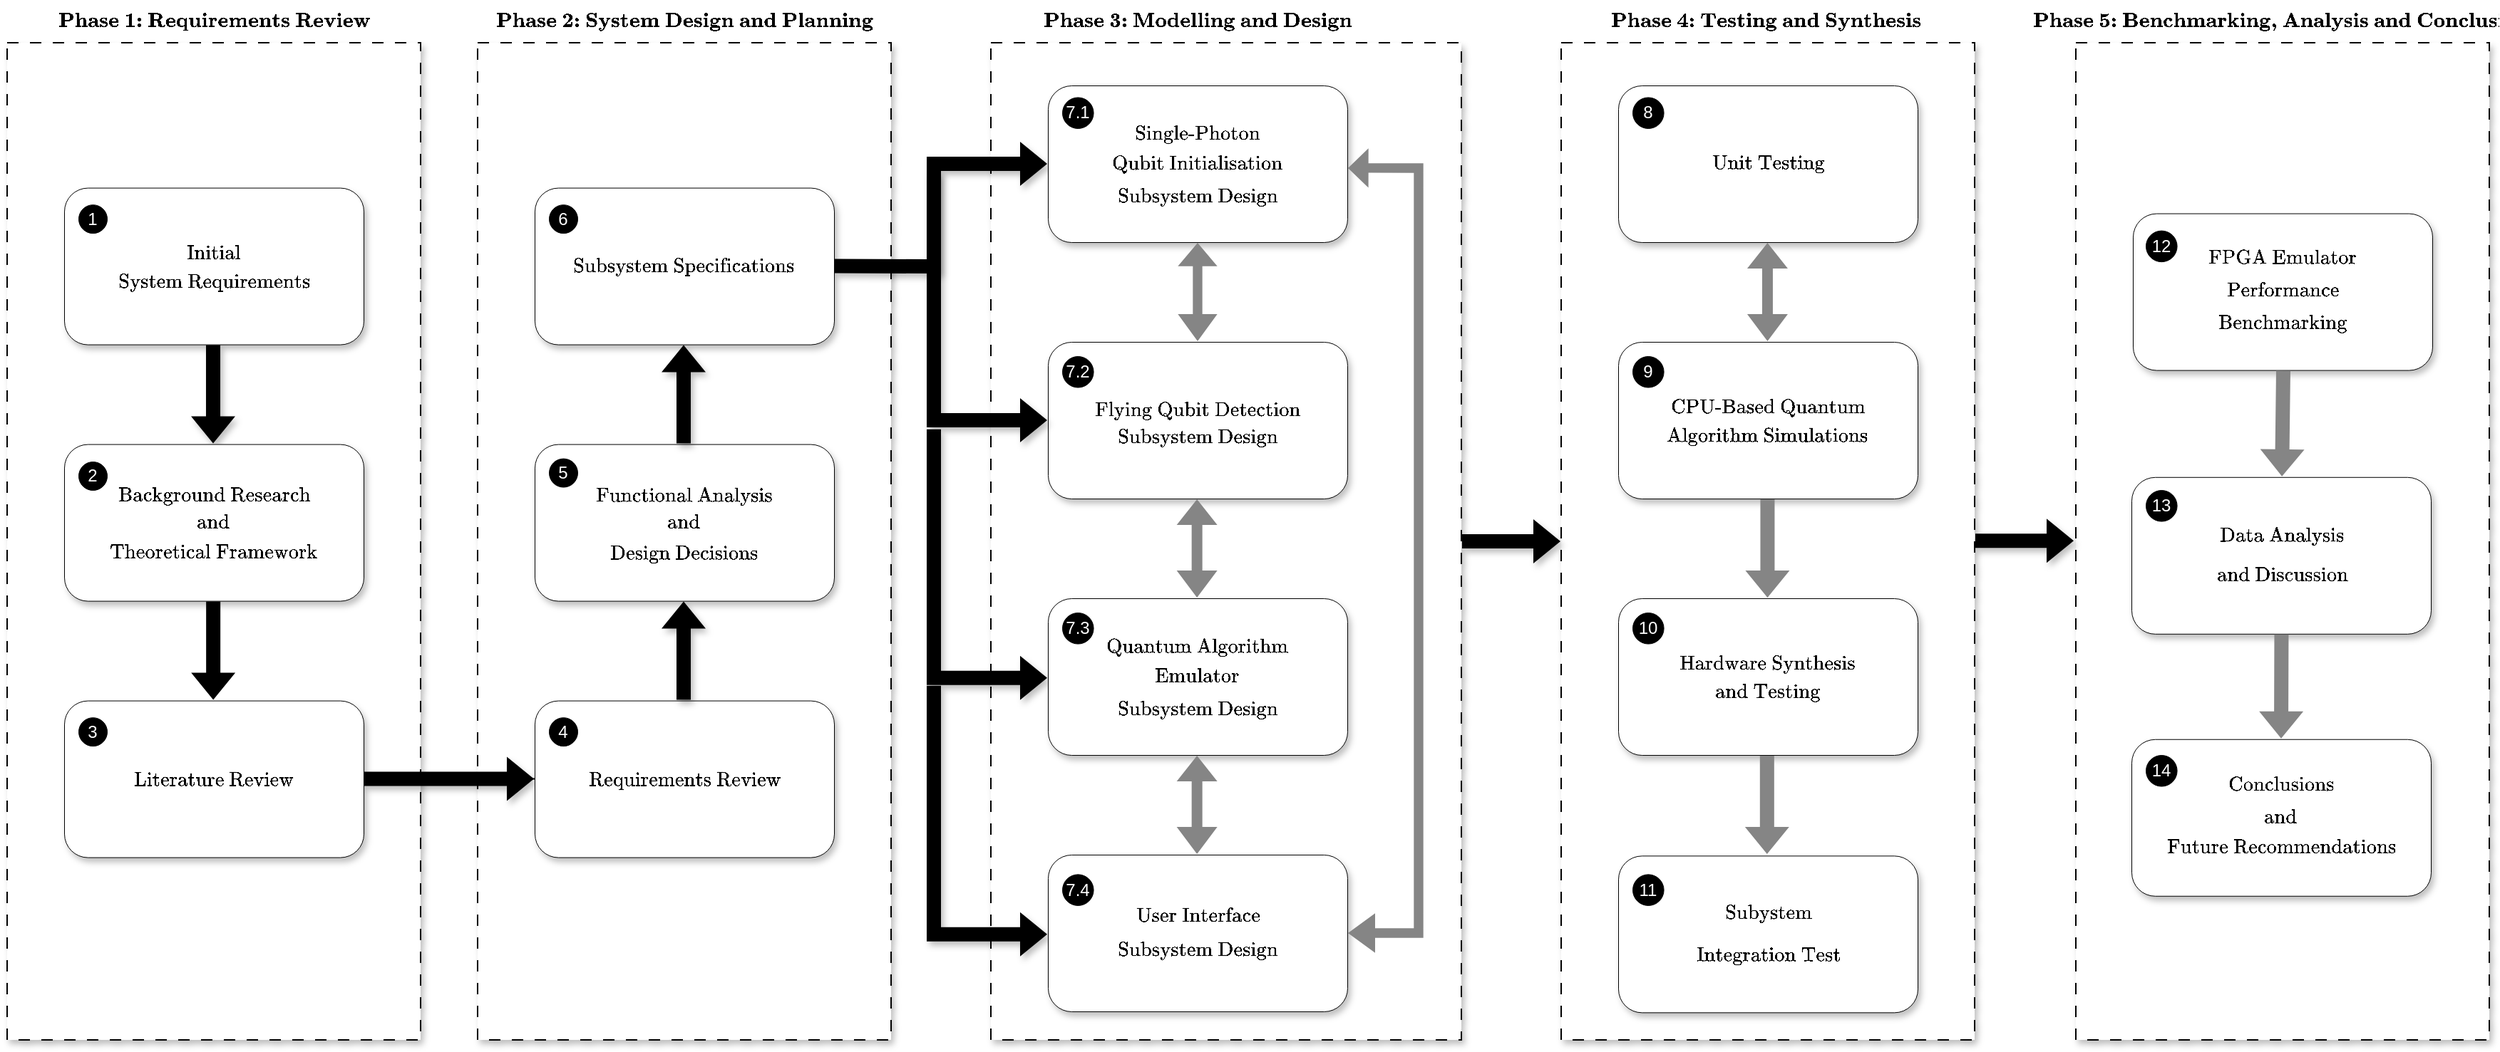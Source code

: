 <mxfile version="24.7.17">
  <diagram name="Page-1" id="oAn4l8IlmO9DXcvYBvXZ">
    <mxGraphModel dx="1793" dy="1054" grid="1" gridSize="10" guides="1" tooltips="1" connect="1" arrows="1" fold="1" page="1" pageScale="1" pageWidth="1169" pageHeight="827" math="1" shadow="0">
      <root>
        <mxCell id="0" />
        <mxCell id="1" parent="0" />
        <mxCell id="-SVIE4Chyfj7H1_he72M-82" value="" style="rounded=0;whiteSpace=wrap;html=1;dashed=1;dashPattern=8 8;shadow=1;" vertex="1" parent="1">
          <mxGeometry x="1531" y="100" width="290" height="700" as="geometry" />
        </mxCell>
        <mxCell id="-SVIE4Chyfj7H1_he72M-79" value="" style="rounded=0;whiteSpace=wrap;html=1;dashed=1;dashPattern=8 8;shadow=1;" vertex="1" parent="1">
          <mxGeometry x="1170" y="100" width="290" height="700" as="geometry" />
        </mxCell>
        <mxCell id="-SVIE4Chyfj7H1_he72M-57" value="" style="rounded=0;whiteSpace=wrap;html=1;dashed=1;dashPattern=8 8;shadow=1;" vertex="1" parent="1">
          <mxGeometry x="770" y="100" width="330" height="700" as="geometry" />
        </mxCell>
        <mxCell id="-SVIE4Chyfj7H1_he72M-56" value="" style="rounded=0;whiteSpace=wrap;html=1;dashed=1;dashPattern=8 8;shadow=1;" vertex="1" parent="1">
          <mxGeometry x="410" y="100" width="290" height="700" as="geometry" />
        </mxCell>
        <mxCell id="-SVIE4Chyfj7H1_he72M-51" value="" style="shape=flexArrow;endArrow=classic;html=1;rounded=0;fillColor=#000000;gradientColor=none;strokeColor=none;entryX=0;entryY=0.5;entryDx=0;entryDy=0;shadow=1;" edge="1" parent="1">
          <mxGeometry width="50" height="50" relative="1" as="geometry">
            <mxPoint x="730" y="550.89" as="sourcePoint" />
            <mxPoint x="810" y="725.89" as="targetPoint" />
            <Array as="points">
              <mxPoint x="730" y="725.89" />
            </Array>
          </mxGeometry>
        </mxCell>
        <mxCell id="-SVIE4Chyfj7H1_he72M-40" value="" style="shape=flexArrow;endArrow=classic;html=1;rounded=0;fillColor=#000000;gradientColor=none;strokeColor=none;entryX=0;entryY=0.5;entryDx=0;entryDy=0;shadow=1;" edge="1" parent="1">
          <mxGeometry width="50" height="50" relative="1" as="geometry">
            <mxPoint x="730" y="370.9" as="sourcePoint" />
            <mxPoint x="810" y="545.9" as="targetPoint" />
            <Array as="points">
              <mxPoint x="730" y="545.9" />
            </Array>
          </mxGeometry>
        </mxCell>
        <mxCell id="-SVIE4Chyfj7H1_he72M-22" value="" style="rounded=0;whiteSpace=wrap;html=1;dashed=1;dashPattern=8 8;shadow=1;" vertex="1" parent="1">
          <mxGeometry x="80" y="100" width="290" height="700" as="geometry" />
        </mxCell>
        <mxCell id="-SVIE4Chyfj7H1_he72M-3" value="" style="rounded=1;whiteSpace=wrap;html=1;fillColor=#FFFFFF;shadow=1;roundedCorners=true;strokeWidth=0.5;" vertex="1" parent="1">
          <mxGeometry x="120" y="201.79" width="210" height="110" as="geometry" />
        </mxCell>
        <mxCell id="-SVIE4Chyfj7H1_he72M-4" value="$$\text{Initial}$$" style="text;html=1;align=center;verticalAlign=middle;whiteSpace=wrap;rounded=0;" vertex="1" parent="1">
          <mxGeometry x="120" y="241.79" width="210" height="11.786" as="geometry" />
        </mxCell>
        <mxCell id="-SVIE4Chyfj7H1_he72M-5" value="$$\text{System Requirements}$$" style="text;html=1;align=center;verticalAlign=middle;whiteSpace=wrap;rounded=0;" vertex="1" parent="1">
          <mxGeometry x="120" y="261.793" width="210" height="11.786" as="geometry" />
        </mxCell>
        <mxCell id="-SVIE4Chyfj7H1_he72M-8" value="" style="shape=flexArrow;endArrow=classic;html=1;rounded=0;fillColor=#000000;gradientColor=none;strokeColor=none;shadow=1;" edge="1" parent="1">
          <mxGeometry width="50" height="50" relative="1" as="geometry">
            <mxPoint x="224.5" y="311.79" as="sourcePoint" />
            <mxPoint x="224.5" y="381.79" as="targetPoint" />
          </mxGeometry>
        </mxCell>
        <mxCell id="-SVIE4Chyfj7H1_he72M-9" value="" style="rounded=1;whiteSpace=wrap;html=1;fillColor=#FFFFFF;shadow=1;roundedCorners=true;strokeWidth=0.5;" vertex="1" parent="1">
          <mxGeometry x="120" y="381.79" width="210" height="110" as="geometry" />
        </mxCell>
        <mxCell id="-SVIE4Chyfj7H1_he72M-12" value="$$\text{Background Research}$$" style="text;html=1;align=center;verticalAlign=middle;whiteSpace=wrap;rounded=0;" vertex="1" parent="1">
          <mxGeometry x="120" y="411.789" width="210" height="11.786" as="geometry" />
        </mxCell>
        <mxCell id="-SVIE4Chyfj7H1_he72M-14" value="$$\text{and}$$" style="text;html=1;align=center;verticalAlign=middle;whiteSpace=wrap;rounded=0;" vertex="1" parent="1">
          <mxGeometry x="120" y="430.9" width="210" height="11.786" as="geometry" />
        </mxCell>
        <mxCell id="-SVIE4Chyfj7H1_he72M-15" value="$$\text{Theoretical Framework}$$" style="text;html=1;align=center;verticalAlign=middle;whiteSpace=wrap;rounded=0;" vertex="1" parent="1">
          <mxGeometry x="120" y="451.79" width="210" height="11.786" as="geometry" />
        </mxCell>
        <mxCell id="-SVIE4Chyfj7H1_he72M-18" value="" style="shape=flexArrow;endArrow=classic;html=1;rounded=0;fillColor=#000000;gradientColor=none;strokeColor=none;" edge="1" parent="1">
          <mxGeometry width="50" height="50" relative="1" as="geometry">
            <mxPoint x="224.58" y="491.79" as="sourcePoint" />
            <mxPoint x="224.58" y="561.79" as="targetPoint" />
          </mxGeometry>
        </mxCell>
        <mxCell id="-SVIE4Chyfj7H1_he72M-19" value="" style="rounded=1;whiteSpace=wrap;html=1;fillColor=#FFFFFF;shadow=1;roundedCorners=true;strokeWidth=0.5;" vertex="1" parent="1">
          <mxGeometry x="120" y="561.79" width="210" height="110" as="geometry" />
        </mxCell>
        <mxCell id="-SVIE4Chyfj7H1_he72M-21" value="$$\text{Literature Review}$$" style="text;html=1;align=center;verticalAlign=middle;whiteSpace=wrap;rounded=0;" vertex="1" parent="1">
          <mxGeometry x="120" y="610.893" width="210" height="11.786" as="geometry" />
        </mxCell>
        <mxCell id="-SVIE4Chyfj7H1_he72M-23" value="" style="shape=flexArrow;endArrow=classic;html=1;rounded=0;fillColor=#000000;gradientColor=none;strokeColor=none;exitX=1;exitY=0.5;exitDx=0;exitDy=0;shadow=1;" edge="1" parent="1" source="-SVIE4Chyfj7H1_he72M-21">
          <mxGeometry width="50" height="50" relative="1" as="geometry">
            <mxPoint x="500" y="581.79" as="sourcePoint" />
            <mxPoint x="450" y="616.79" as="targetPoint" />
          </mxGeometry>
        </mxCell>
        <mxCell id="-SVIE4Chyfj7H1_he72M-24" value="" style="rounded=1;whiteSpace=wrap;html=1;fillColor=#FFFFFF;shadow=1;roundedCorners=true;strokeWidth=0.5;" vertex="1" parent="1">
          <mxGeometry x="450" y="561.79" width="210" height="110" as="geometry" />
        </mxCell>
        <mxCell id="-SVIE4Chyfj7H1_he72M-28" value="" style="edgeStyle=orthogonalEdgeStyle;rounded=0;orthogonalLoop=1;jettySize=auto;html=1;" edge="1" parent="1" source="-SVIE4Chyfj7H1_he72M-25" target="-SVIE4Chyfj7H1_he72M-21">
          <mxGeometry relative="1" as="geometry" />
        </mxCell>
        <mxCell id="-SVIE4Chyfj7H1_he72M-25" value="$$\text{Requirements Review}$$" style="text;html=1;align=center;verticalAlign=middle;whiteSpace=wrap;rounded=0;" vertex="1" parent="1">
          <mxGeometry x="450" y="610.893" width="210" height="11.786" as="geometry" />
        </mxCell>
        <mxCell id="-SVIE4Chyfj7H1_he72M-26" value="" style="rounded=1;whiteSpace=wrap;html=1;fillColor=#FFFFFF;shadow=1;roundedCorners=true;strokeWidth=0.5;" vertex="1" parent="1">
          <mxGeometry x="450" y="381.79" width="210" height="110" as="geometry" />
        </mxCell>
        <mxCell id="-SVIE4Chyfj7H1_he72M-27" value="$$\text{Design Decisions}$$" style="text;html=1;align=center;verticalAlign=middle;whiteSpace=wrap;rounded=0;" vertex="1" parent="1">
          <mxGeometry x="450" y="451.793" width="210" height="11.786" as="geometry" />
        </mxCell>
        <mxCell id="-SVIE4Chyfj7H1_he72M-30" value="" style="shape=flexArrow;endArrow=classic;html=1;rounded=0;fillColor=#000000;gradientColor=none;strokeColor=none;shadow=1;" edge="1" parent="1">
          <mxGeometry width="50" height="50" relative="1" as="geometry">
            <mxPoint x="554.5" y="561.79" as="sourcePoint" />
            <mxPoint x="554.5" y="491.79" as="targetPoint" />
          </mxGeometry>
        </mxCell>
        <mxCell id="-SVIE4Chyfj7H1_he72M-31" value="" style="shape=flexArrow;endArrow=classic;html=1;rounded=0;fillColor=#000000;gradientColor=none;strokeColor=none;shadow=1;" edge="1" parent="1">
          <mxGeometry width="50" height="50" relative="1" as="geometry">
            <mxPoint x="554.5" y="381.79" as="sourcePoint" />
            <mxPoint x="554.5" y="311.79" as="targetPoint" />
          </mxGeometry>
        </mxCell>
        <mxCell id="-SVIE4Chyfj7H1_he72M-32" value="" style="rounded=1;whiteSpace=wrap;html=1;fillColor=#FFFFFF;shadow=1;roundedCorners=true;strokeWidth=0.5;" vertex="1" parent="1">
          <mxGeometry x="450" y="201.79" width="210" height="110" as="geometry" />
        </mxCell>
        <mxCell id="-SVIE4Chyfj7H1_he72M-33" value="$$\text{Subsystem Specifications}$$" style="text;html=1;align=center;verticalAlign=middle;whiteSpace=wrap;rounded=0;" vertex="1" parent="1">
          <mxGeometry x="450" y="250.893" width="210" height="11.786" as="geometry" />
        </mxCell>
        <mxCell id="-SVIE4Chyfj7H1_he72M-34" value="" style="shape=flexArrow;endArrow=classic;html=1;rounded=0;fillColor=#000000;gradientColor=none;strokeColor=none;entryX=0;entryY=0.5;entryDx=0;entryDy=0;exitX=1;exitY=0.5;exitDx=0;exitDy=0;shadow=1;" edge="1" parent="1" source="-SVIE4Chyfj7H1_he72M-32" target="-SVIE4Chyfj7H1_he72M-35">
          <mxGeometry width="50" height="50" relative="1" as="geometry">
            <mxPoint x="730" y="185" as="sourcePoint" />
            <mxPoint x="760" y="185" as="targetPoint" />
            <Array as="points">
              <mxPoint x="730" y="257" />
              <mxPoint x="730" y="185" />
              <mxPoint x="780" y="185" />
            </Array>
          </mxGeometry>
        </mxCell>
        <mxCell id="-SVIE4Chyfj7H1_he72M-35" value="" style="rounded=1;whiteSpace=wrap;html=1;fillColor=#FFFFFF;shadow=1;roundedCorners=true;strokeWidth=0.5;" vertex="1" parent="1">
          <mxGeometry x="810" y="130" width="210" height="110" as="geometry" />
        </mxCell>
        <mxCell id="-SVIE4Chyfj7H1_he72M-36" value="$$\text{Single-Photon}$$" style="text;html=1;align=center;verticalAlign=middle;whiteSpace=wrap;rounded=0;" vertex="1" parent="1">
          <mxGeometry x="810" y="158.21" width="210" height="11.79" as="geometry" />
        </mxCell>
        <mxCell id="-SVIE4Chyfj7H1_he72M-37" value="" style="rounded=1;whiteSpace=wrap;html=1;fillColor=#FFFFFF;shadow=1;roundedCorners=true;strokeWidth=0.5;" vertex="1" parent="1">
          <mxGeometry x="810" y="310" width="210" height="110" as="geometry" />
        </mxCell>
        <mxCell id="-SVIE4Chyfj7H1_he72M-38" value="" style="rounded=1;whiteSpace=wrap;html=1;fillColor=#FFFFFF;shadow=1;roundedCorners=true;strokeWidth=0.5;" vertex="1" parent="1">
          <mxGeometry x="810" y="490" width="210" height="110" as="geometry" />
        </mxCell>
        <mxCell id="-SVIE4Chyfj7H1_he72M-39" value="" style="shape=flexArrow;endArrow=classic;html=1;rounded=0;fillColor=#000000;gradientColor=none;strokeColor=none;entryX=0;entryY=0.5;entryDx=0;entryDy=0;shadow=1;" edge="1" parent="1" target="-SVIE4Chyfj7H1_he72M-37">
          <mxGeometry width="50" height="50" relative="1" as="geometry">
            <mxPoint x="730" y="190" as="sourcePoint" />
            <mxPoint x="790" y="370.9" as="targetPoint" />
            <Array as="points">
              <mxPoint x="730" y="365" />
            </Array>
          </mxGeometry>
        </mxCell>
        <mxCell id="-SVIE4Chyfj7H1_he72M-41" value="$$\text{Qubit Initialisation}$$" style="text;html=1;align=center;verticalAlign=middle;whiteSpace=wrap;rounded=0;" vertex="1" parent="1">
          <mxGeometry x="810" y="179.11" width="210" height="11.786" as="geometry" />
        </mxCell>
        <mxCell id="-SVIE4Chyfj7H1_he72M-42" value="$$\text{Subsystem Design}$$" style="text;html=1;align=center;verticalAlign=middle;whiteSpace=wrap;rounded=0;" vertex="1" parent="1">
          <mxGeometry x="810" y="201.79" width="210" height="11.786" as="geometry" />
        </mxCell>
        <mxCell id="-SVIE4Chyfj7H1_he72M-43" value="" style="shape=flexArrow;endArrow=classic;startArrow=classic;html=1;rounded=0;entryX=0.5;entryY=1;entryDx=0;entryDy=0;exitX=0.5;exitY=0;exitDx=0;exitDy=0;fillColor=#858585;strokeColor=none;width=6.667;endSize=5.108;" edge="1" parent="1" source="-SVIE4Chyfj7H1_he72M-37" target="-SVIE4Chyfj7H1_he72M-35">
          <mxGeometry width="100" height="100" relative="1" as="geometry">
            <mxPoint x="850" y="351.79" as="sourcePoint" />
            <mxPoint x="950" y="251.79" as="targetPoint" />
          </mxGeometry>
        </mxCell>
        <mxCell id="-SVIE4Chyfj7H1_he72M-45" value="" style="shape=flexArrow;endArrow=classic;startArrow=classic;html=1;rounded=0;entryX=0.5;entryY=1;entryDx=0;entryDy=0;exitX=0.5;exitY=0;exitDx=0;exitDy=0;fillColor=#858585;strokeColor=none;width=7.5;endSize=5.667;" edge="1" parent="1">
          <mxGeometry width="100" height="100" relative="1" as="geometry">
            <mxPoint x="914.58" y="490" as="sourcePoint" />
            <mxPoint x="914.58" y="420" as="targetPoint" />
          </mxGeometry>
        </mxCell>
        <mxCell id="-SVIE4Chyfj7H1_he72M-46" value="$$\text{Flying Qubit Detection}$$" style="text;html=1;align=center;verticalAlign=middle;whiteSpace=wrap;rounded=0;" vertex="1" parent="1">
          <mxGeometry x="810" y="351.79" width="210" height="11.79" as="geometry" />
        </mxCell>
        <mxCell id="-SVIE4Chyfj7H1_he72M-47" value="$$\text{Subsystem Design}$$" style="text;html=1;align=center;verticalAlign=middle;whiteSpace=wrap;rounded=0;" vertex="1" parent="1">
          <mxGeometry x="810" y="370.89" width="210" height="11.786" as="geometry" />
        </mxCell>
        <mxCell id="-SVIE4Chyfj7H1_he72M-48" value="$$\text{Quantum Algorithm}$$" style="text;html=1;align=center;verticalAlign=middle;whiteSpace=wrap;rounded=0;" vertex="1" parent="1">
          <mxGeometry x="810" y="518.21" width="210" height="11.79" as="geometry" />
        </mxCell>
        <mxCell id="-SVIE4Chyfj7H1_he72M-49" value="$$\text{Subsystem Design}$$" style="text;html=1;align=center;verticalAlign=middle;whiteSpace=wrap;rounded=0;" vertex="1" parent="1">
          <mxGeometry x="810" y="561.79" width="210" height="11.79" as="geometry" />
        </mxCell>
        <mxCell id="-SVIE4Chyfj7H1_he72M-52" value="" style="rounded=1;whiteSpace=wrap;html=1;fillColor=#FFFFFF;shadow=1;roundedCorners=true;strokeWidth=0.5;" vertex="1" parent="1">
          <mxGeometry x="810" y="669.99" width="210" height="110" as="geometry" />
        </mxCell>
        <mxCell id="-SVIE4Chyfj7H1_he72M-53" value="$$\text{User Interface}$$" style="text;html=1;align=center;verticalAlign=middle;whiteSpace=wrap;rounded=0;" vertex="1" parent="1">
          <mxGeometry x="810" y="707.3" width="210" height="11.79" as="geometry" />
        </mxCell>
        <mxCell id="-SVIE4Chyfj7H1_he72M-54" value="$$\text{Subsystem Design}$$" style="text;html=1;align=center;verticalAlign=middle;whiteSpace=wrap;rounded=0;" vertex="1" parent="1">
          <mxGeometry x="810" y="730.88" width="210" height="11.79" as="geometry" />
        </mxCell>
        <mxCell id="-SVIE4Chyfj7H1_he72M-55" value="" style="shape=flexArrow;endArrow=classic;startArrow=classic;html=1;rounded=0;entryX=0.5;entryY=1;entryDx=0;entryDy=0;exitX=0.5;exitY=0;exitDx=0;exitDy=0;fillColor=#858585;strokeColor=none;width=7.5;endSize=5.667;" edge="1" parent="1">
          <mxGeometry width="100" height="100" relative="1" as="geometry">
            <mxPoint x="914.58" y="669.99" as="sourcePoint" />
            <mxPoint x="914.58" y="599.99" as="targetPoint" />
          </mxGeometry>
        </mxCell>
        <mxCell id="-SVIE4Chyfj7H1_he72M-58" value="$$\textbf{Phase 1: Requirements Review}$$" style="text;html=1;align=center;verticalAlign=middle;whiteSpace=wrap;rounded=0;" vertex="1" parent="1">
          <mxGeometry x="80" y="70" width="290" height="30" as="geometry" />
        </mxCell>
        <mxCell id="-SVIE4Chyfj7H1_he72M-59" value="$$\textbf{Phase 2: System Design and Planning}$$" style="text;html=1;align=center;verticalAlign=middle;whiteSpace=wrap;rounded=0;" vertex="1" parent="1">
          <mxGeometry x="410" y="70" width="290" height="30" as="geometry" />
        </mxCell>
        <mxCell id="-SVIE4Chyfj7H1_he72M-60" value="$$\textbf{Phase 3: Modelling and Design}$$" style="text;html=1;align=center;verticalAlign=middle;whiteSpace=wrap;rounded=0;" vertex="1" parent="1">
          <mxGeometry x="770" y="70" width="290" height="30" as="geometry" />
        </mxCell>
        <mxCell id="-SVIE4Chyfj7H1_he72M-61" value="" style="rounded=1;whiteSpace=wrap;html=1;fillColor=#FFFFFF;shadow=1;roundedCorners=true;strokeWidth=0.5;" vertex="1" parent="1">
          <mxGeometry x="1210" y="130" width="210" height="110" as="geometry" />
        </mxCell>
        <mxCell id="-SVIE4Chyfj7H1_he72M-62" value="$$\text{Unit Testing}$$" style="text;html=1;align=center;verticalAlign=middle;whiteSpace=wrap;rounded=0;" vertex="1" parent="1">
          <mxGeometry x="1210" y="178.21" width="210" height="11.79" as="geometry" />
        </mxCell>
        <mxCell id="-SVIE4Chyfj7H1_he72M-65" value="$$\textbf{Phase 4: Testing and Synthesis}$$" style="text;html=1;align=center;verticalAlign=middle;whiteSpace=wrap;rounded=0;" vertex="1" parent="1">
          <mxGeometry x="1169" y="70" width="290" height="30" as="geometry" />
        </mxCell>
        <mxCell id="-SVIE4Chyfj7H1_he72M-66" value="$$\text{and}$$" style="text;html=1;align=center;verticalAlign=middle;whiteSpace=wrap;rounded=0;" vertex="1" parent="1">
          <mxGeometry x="450" y="430.9" width="210" height="11.786" as="geometry" />
        </mxCell>
        <mxCell id="-SVIE4Chyfj7H1_he72M-67" value="$$\text{Functional Analysis}$$" style="text;html=1;align=center;verticalAlign=middle;whiteSpace=wrap;rounded=0;" vertex="1" parent="1">
          <mxGeometry x="450" y="411.789" width="210" height="11.786" as="geometry" />
        </mxCell>
        <mxCell id="-SVIE4Chyfj7H1_he72M-68" value="" style="shape=flexArrow;endArrow=classic;startArrow=classic;html=1;rounded=0;entryX=1;entryY=0.75;entryDx=0;entryDy=0;exitX=1;exitY=0.5;exitDx=0;exitDy=0;fillColor=#858585;strokeColor=none;width=6.667;endSize=4.442;" edge="1" parent="1" source="-SVIE4Chyfj7H1_he72M-52" target="-SVIE4Chyfj7H1_he72M-41">
          <mxGeometry width="100" height="100" relative="1" as="geometry">
            <mxPoint x="1060" y="251.79" as="sourcePoint" />
            <mxPoint x="1060" y="181.79" as="targetPoint" />
            <Array as="points">
              <mxPoint x="1070" y="725" />
              <mxPoint x="1070" y="188" />
            </Array>
          </mxGeometry>
        </mxCell>
        <mxCell id="-SVIE4Chyfj7H1_he72M-70" value="" style="rounded=1;whiteSpace=wrap;html=1;fillColor=#FFFFFF;shadow=1;roundedCorners=true;strokeWidth=0.5;" vertex="1" parent="1">
          <mxGeometry x="1210" y="310" width="210" height="110" as="geometry" />
        </mxCell>
        <mxCell id="-SVIE4Chyfj7H1_he72M-71" value="$$\text{CPU-Based Quantum}$$" style="text;html=1;align=center;verticalAlign=middle;whiteSpace=wrap;rounded=0;" vertex="1" parent="1">
          <mxGeometry x="1210" y="350.0" width="210" height="11.79" as="geometry" />
        </mxCell>
        <mxCell id="-SVIE4Chyfj7H1_he72M-72" value="" style="rounded=1;whiteSpace=wrap;html=1;fillColor=#FFFFFF;shadow=1;roundedCorners=true;strokeWidth=0.5;" vertex="1" parent="1">
          <mxGeometry x="1571" y="219.79" width="210" height="110" as="geometry" />
        </mxCell>
        <mxCell id="-SVIE4Chyfj7H1_he72M-73" value="$$\text{}$$" style="text;html=1;align=center;verticalAlign=middle;whiteSpace=wrap;rounded=0;" vertex="1" parent="1">
          <mxGeometry x="1571" y="268.0" width="210" height="11.79" as="geometry" />
        </mxCell>
        <mxCell id="-SVIE4Chyfj7H1_he72M-74" value="$$\text{Algorithm Simulations}$$" style="text;html=1;align=center;verticalAlign=middle;whiteSpace=wrap;rounded=0;" vertex="1" parent="1">
          <mxGeometry x="1210" y="370.0" width="210" height="11.79" as="geometry" />
        </mxCell>
        <mxCell id="-SVIE4Chyfj7H1_he72M-75" value="$$\text{FPGA Emulator}$$" style="text;html=1;align=center;verticalAlign=middle;whiteSpace=wrap;rounded=0;" vertex="1" parent="1">
          <mxGeometry x="1571" y="244.79" width="210" height="11.79" as="geometry" />
        </mxCell>
        <mxCell id="-SVIE4Chyfj7H1_he72M-76" value="$$\text{Performance}$$" style="text;html=1;align=center;verticalAlign=middle;whiteSpace=wrap;rounded=0;" vertex="1" parent="1">
          <mxGeometry x="1571" y="268.0" width="210" height="11.79" as="geometry" />
        </mxCell>
        <mxCell id="-SVIE4Chyfj7H1_he72M-77" value="" style="shape=flexArrow;endArrow=classic;startArrow=classic;html=1;rounded=0;entryX=0.5;entryY=1;entryDx=0;entryDy=0;exitX=0.5;exitY=0;exitDx=0;exitDy=0;fillColor=#858585;strokeColor=none;width=7.5;endSize=5.667;" edge="1" parent="1">
          <mxGeometry width="100" height="100" relative="1" as="geometry">
            <mxPoint x="1314.72" y="310" as="sourcePoint" />
            <mxPoint x="1314.72" y="240" as="targetPoint" />
          </mxGeometry>
        </mxCell>
        <mxCell id="-SVIE4Chyfj7H1_he72M-80" value="" style="shape=flexArrow;endArrow=classic;html=1;rounded=0;fillColor=#000000;gradientColor=none;strokeColor=none;entryX=0;entryY=0.5;entryDx=0;entryDy=0;shadow=1;" edge="1" parent="1" target="-SVIE4Chyfj7H1_he72M-79">
          <mxGeometry width="50" height="50" relative="1" as="geometry">
            <mxPoint x="1100" y="450" as="sourcePoint" />
            <mxPoint x="1170" y="445" as="targetPoint" />
          </mxGeometry>
        </mxCell>
        <mxCell id="-SVIE4Chyfj7H1_he72M-85" value="$$\textbf{Phase 5: Benchmarking, Analysis and Conclusion}$$" style="text;html=1;align=center;verticalAlign=middle;whiteSpace=wrap;rounded=0;" vertex="1" parent="1">
          <mxGeometry x="1530" y="70" width="290" height="30" as="geometry" />
        </mxCell>
        <mxCell id="-SVIE4Chyfj7H1_he72M-96" value="$$\text{Benchmarking}$$" style="text;html=1;align=center;verticalAlign=middle;whiteSpace=wrap;rounded=0;" vertex="1" parent="1">
          <mxGeometry x="1571" y="291.58" width="210" height="11.79" as="geometry" />
        </mxCell>
        <mxCell id="-SVIE4Chyfj7H1_he72M-97" value="" style="rounded=1;whiteSpace=wrap;html=1;fillColor=#FFFFFF;shadow=1;roundedCorners=true;strokeWidth=0.5;" vertex="1" parent="1">
          <mxGeometry x="1210" y="490" width="210" height="110" as="geometry" />
        </mxCell>
        <mxCell id="-SVIE4Chyfj7H1_he72M-98" value="$$\text{Hardware Synthesis}$$" style="text;html=1;align=center;verticalAlign=middle;whiteSpace=wrap;rounded=0;" vertex="1" parent="1">
          <mxGeometry x="1210" y="530" width="210" height="11.79" as="geometry" />
        </mxCell>
        <mxCell id="-SVIE4Chyfj7H1_he72M-99" value="$$\text{and Testing}$$" style="text;html=1;align=center;verticalAlign=middle;whiteSpace=wrap;rounded=0;" vertex="1" parent="1">
          <mxGeometry x="1210" y="550" width="210" height="11.79" as="geometry" />
        </mxCell>
        <mxCell id="-SVIE4Chyfj7H1_he72M-100" value="" style="shape=flexArrow;endArrow=classic;html=1;rounded=0;entryX=0.5;entryY=0;entryDx=0;entryDy=0;fillColor=#858585;strokeColor=none;exitX=0.5;exitY=1;exitDx=0;exitDy=0;" edge="1" parent="1">
          <mxGeometry width="50" height="50" relative="1" as="geometry">
            <mxPoint x="1314.72" y="420" as="sourcePoint" />
            <mxPoint x="1314.72" y="490" as="targetPoint" />
          </mxGeometry>
        </mxCell>
        <mxCell id="-SVIE4Chyfj7H1_he72M-101" value="" style="shape=flexArrow;endArrow=classic;html=1;rounded=0;fillColor=#000000;gradientColor=none;strokeColor=none;entryX=0;entryY=0.5;entryDx=0;entryDy=0;shadow=1;" edge="1" parent="1">
          <mxGeometry width="50" height="50" relative="1" as="geometry">
            <mxPoint x="1460" y="449.68" as="sourcePoint" />
            <mxPoint x="1530" y="449.68" as="targetPoint" />
          </mxGeometry>
        </mxCell>
        <mxCell id="-SVIE4Chyfj7H1_he72M-102" value="$$\text{Emulator}$$" style="text;html=1;align=center;verticalAlign=middle;whiteSpace=wrap;rounded=0;" vertex="1" parent="1">
          <mxGeometry x="810" y="539.11" width="210" height="11.786" as="geometry" />
        </mxCell>
        <mxCell id="-SVIE4Chyfj7H1_he72M-122" value="" style="rounded=1;whiteSpace=wrap;html=1;fillColor=#FFFFFF;shadow=1;roundedCorners=true;strokeWidth=0.5;" vertex="1" parent="1">
          <mxGeometry x="1570" y="404.9" width="210" height="110" as="geometry" />
        </mxCell>
        <mxCell id="-SVIE4Chyfj7H1_he72M-123" value="$$\text{Data Analysis}$$" style="text;html=1;align=center;verticalAlign=middle;whiteSpace=wrap;rounded=0;" vertex="1" parent="1">
          <mxGeometry x="1571" y="439.69" width="210" height="11.79" as="geometry" />
        </mxCell>
        <mxCell id="-SVIE4Chyfj7H1_he72M-124" value="$$\text{and Discussion}$$" style="text;html=1;align=center;verticalAlign=middle;whiteSpace=wrap;rounded=0;" vertex="1" parent="1">
          <mxGeometry x="1571" y="467.9" width="210" height="11.79" as="geometry" />
        </mxCell>
        <mxCell id="-SVIE4Chyfj7H1_he72M-125" value="" style="rounded=1;whiteSpace=wrap;html=1;fillColor=#FFFFFF;shadow=1;roundedCorners=true;strokeWidth=0.5;" vertex="1" parent="1">
          <mxGeometry x="1570" y="588.89" width="210" height="110" as="geometry" />
        </mxCell>
        <mxCell id="-SVIE4Chyfj7H1_he72M-126" value="$$\text{Conclusions}$$" style="text;html=1;align=center;verticalAlign=middle;whiteSpace=wrap;rounded=0;" vertex="1" parent="1">
          <mxGeometry x="1570" y="615.11" width="210" height="11.79" as="geometry" />
        </mxCell>
        <mxCell id="-SVIE4Chyfj7H1_he72M-127" value="$$\text{and}$$" style="text;html=1;align=center;verticalAlign=middle;whiteSpace=wrap;rounded=0;" vertex="1" parent="1">
          <mxGeometry x="1570" y="638.0" width="210" height="11.79" as="geometry" />
        </mxCell>
        <mxCell id="-SVIE4Chyfj7H1_he72M-128" value="$$\text{Future Recommendations}$$" style="text;html=1;align=center;verticalAlign=middle;whiteSpace=wrap;rounded=0;" vertex="1" parent="1">
          <mxGeometry x="1570" y="658.89" width="210" height="11.79" as="geometry" />
        </mxCell>
        <mxCell id="-SVIE4Chyfj7H1_he72M-129" value="" style="shape=flexArrow;endArrow=classic;html=1;rounded=0;entryX=0.5;entryY=0;entryDx=0;entryDy=0;fillColor=#858585;strokeColor=none;exitX=0.5;exitY=1;exitDx=0;exitDy=0;" edge="1" parent="1">
          <mxGeometry width="50" height="50" relative="1" as="geometry">
            <mxPoint x="1676.5" y="329.79" as="sourcePoint" />
            <mxPoint x="1675.57" y="404.9" as="targetPoint" />
          </mxGeometry>
        </mxCell>
        <mxCell id="-SVIE4Chyfj7H1_he72M-130" value="" style="shape=flexArrow;endArrow=classic;html=1;rounded=0;fillColor=#858585;strokeColor=none;exitX=0.5;exitY=1;exitDx=0;exitDy=0;entryX=0.5;entryY=0;entryDx=0;entryDy=0;" edge="1" parent="1" target="-SVIE4Chyfj7H1_he72M-125">
          <mxGeometry width="50" height="50" relative="1" as="geometry">
            <mxPoint x="1675.22" y="514.9" as="sourcePoint" />
            <mxPoint x="1675" y="590" as="targetPoint" />
          </mxGeometry>
        </mxCell>
        <mxCell id="-SVIE4Chyfj7H1_he72M-132" value="" style="rounded=1;whiteSpace=wrap;html=1;fillColor=#FFFFFF;shadow=1;roundedCorners=true;strokeWidth=0.5;" vertex="1" parent="1">
          <mxGeometry x="1210" y="670.68" width="210" height="110" as="geometry" />
        </mxCell>
        <mxCell id="-SVIE4Chyfj7H1_he72M-133" value="$$\text{Subystem}$$" style="text;html=1;align=center;verticalAlign=middle;whiteSpace=wrap;rounded=0;" vertex="1" parent="1">
          <mxGeometry x="1211" y="705.47" width="210" height="11.79" as="geometry" />
        </mxCell>
        <mxCell id="-SVIE4Chyfj7H1_he72M-134" value="$$\text{Integration Test}$$" style="text;html=1;align=center;verticalAlign=middle;whiteSpace=wrap;rounded=0;" vertex="1" parent="1">
          <mxGeometry x="1211" y="733.68" width="210" height="11.79" as="geometry" />
        </mxCell>
        <mxCell id="-SVIE4Chyfj7H1_he72M-135" value="" style="shape=flexArrow;endArrow=classic;html=1;rounded=0;entryX=0.5;entryY=0;entryDx=0;entryDy=0;fillColor=#858585;strokeColor=none;exitX=0.5;exitY=1;exitDx=0;exitDy=0;" edge="1" parent="1">
          <mxGeometry width="50" height="50" relative="1" as="geometry">
            <mxPoint x="1314.41" y="599.99" as="sourcePoint" />
            <mxPoint x="1314.41" y="669.99" as="targetPoint" />
          </mxGeometry>
        </mxCell>
        <mxCell id="-SVIE4Chyfj7H1_he72M-136" value="&lt;font color=&quot;#ffffff&quot;&gt;1&lt;/font&gt;" style="ellipse;whiteSpace=wrap;html=1;aspect=fixed;strokeWidth=0.5;fillColor=#000000;" vertex="1" parent="1">
          <mxGeometry x="130" y="213.58" width="20" height="20" as="geometry" />
        </mxCell>
        <mxCell id="-SVIE4Chyfj7H1_he72M-137" value="&lt;font color=&quot;#ffffff&quot;&gt;2&lt;/font&gt;" style="ellipse;whiteSpace=wrap;html=1;aspect=fixed;strokeWidth=0.5;fillColor=#000000;" vertex="1" parent="1">
          <mxGeometry x="130" y="394" width="20" height="20" as="geometry" />
        </mxCell>
        <mxCell id="-SVIE4Chyfj7H1_he72M-138" value="&lt;font color=&quot;#ffffff&quot;&gt;3&lt;/font&gt;" style="ellipse;whiteSpace=wrap;html=1;aspect=fixed;strokeWidth=0.5;fillColor=#000000;" vertex="1" parent="1">
          <mxGeometry x="130" y="573.58" width="20" height="20" as="geometry" />
        </mxCell>
        <mxCell id="-SVIE4Chyfj7H1_he72M-139" value="&lt;font color=&quot;#ffffff&quot;&gt;6&lt;/font&gt;" style="ellipse;whiteSpace=wrap;html=1;aspect=fixed;strokeWidth=0.5;fillColor=#000000;" vertex="1" parent="1">
          <mxGeometry x="460" y="213.58" width="20" height="20" as="geometry" />
        </mxCell>
        <mxCell id="-SVIE4Chyfj7H1_he72M-140" value="&lt;font color=&quot;#ffffff&quot;&gt;4&lt;/font&gt;" style="ellipse;whiteSpace=wrap;html=1;aspect=fixed;strokeWidth=0.5;fillColor=#000000;" vertex="1" parent="1">
          <mxGeometry x="460" y="573.58" width="20" height="20" as="geometry" />
        </mxCell>
        <mxCell id="-SVIE4Chyfj7H1_he72M-141" value="&lt;font color=&quot;#ffffff&quot;&gt;5&lt;/font&gt;" style="ellipse;whiteSpace=wrap;html=1;aspect=fixed;strokeWidth=0.5;fillColor=#000000;" vertex="1" parent="1">
          <mxGeometry x="460" y="391.79" width="20" height="20" as="geometry" />
        </mxCell>
        <mxCell id="-SVIE4Chyfj7H1_he72M-142" value="&lt;font color=&quot;#ffffff&quot;&gt;7.1&lt;/font&gt;" style="ellipse;whiteSpace=wrap;html=1;aspect=fixed;strokeWidth=0.5;fillColor=#000000;" vertex="1" parent="1">
          <mxGeometry x="820" y="138.21" width="21.79" height="21.79" as="geometry" />
        </mxCell>
        <mxCell id="-SVIE4Chyfj7H1_he72M-143" value="&lt;font color=&quot;#ffffff&quot;&gt;7.2&lt;/font&gt;" style="ellipse;whiteSpace=wrap;html=1;aspect=fixed;strokeWidth=0.5;fillColor=#000000;" vertex="1" parent="1">
          <mxGeometry x="820" y="320" width="21.79" height="21.79" as="geometry" />
        </mxCell>
        <mxCell id="-SVIE4Chyfj7H1_he72M-144" value="&lt;font color=&quot;#ffffff&quot;&gt;7.3&lt;/font&gt;" style="ellipse;whiteSpace=wrap;html=1;aspect=fixed;strokeWidth=0.5;fillColor=#000000;" vertex="1" parent="1">
          <mxGeometry x="820" y="500" width="21.79" height="21.79" as="geometry" />
        </mxCell>
        <mxCell id="-SVIE4Chyfj7H1_he72M-145" value="&lt;font color=&quot;#ffffff&quot;&gt;7.4&lt;/font&gt;" style="ellipse;whiteSpace=wrap;html=1;aspect=fixed;strokeWidth=0.5;fillColor=#000000;" vertex="1" parent="1">
          <mxGeometry x="820" y="683.68" width="21.79" height="21.79" as="geometry" />
        </mxCell>
        <mxCell id="-SVIE4Chyfj7H1_he72M-146" value="&lt;font color=&quot;#ffffff&quot;&gt;8&lt;/font&gt;" style="ellipse;whiteSpace=wrap;html=1;aspect=fixed;strokeWidth=0.5;fillColor=#000000;" vertex="1" parent="1">
          <mxGeometry x="1220" y="138.21" width="21.79" height="21.79" as="geometry" />
        </mxCell>
        <mxCell id="-SVIE4Chyfj7H1_he72M-147" value="&lt;font color=&quot;#ffffff&quot;&gt;9&lt;/font&gt;" style="ellipse;whiteSpace=wrap;html=1;aspect=fixed;strokeWidth=0.5;fillColor=#000000;" vertex="1" parent="1">
          <mxGeometry x="1220" y="320" width="21.79" height="21.79" as="geometry" />
        </mxCell>
        <mxCell id="-SVIE4Chyfj7H1_he72M-148" value="&lt;font color=&quot;#ffffff&quot;&gt;10&lt;/font&gt;" style="ellipse;whiteSpace=wrap;html=1;aspect=fixed;strokeWidth=0.5;fillColor=#000000;" vertex="1" parent="1">
          <mxGeometry x="1220" y="500" width="21.79" height="21.79" as="geometry" />
        </mxCell>
        <mxCell id="-SVIE4Chyfj7H1_he72M-149" value="&lt;font color=&quot;#ffffff&quot;&gt;11&lt;/font&gt;" style="ellipse;whiteSpace=wrap;html=1;aspect=fixed;strokeWidth=0.5;fillColor=#000000;" vertex="1" parent="1">
          <mxGeometry x="1220" y="683.68" width="21.79" height="21.79" as="geometry" />
        </mxCell>
        <mxCell id="-SVIE4Chyfj7H1_he72M-150" value="&lt;font color=&quot;#ffffff&quot;&gt;12&lt;/font&gt;" style="ellipse;whiteSpace=wrap;html=1;aspect=fixed;strokeWidth=0.5;fillColor=#000000;" vertex="1" parent="1">
          <mxGeometry x="1580" y="231.79" width="21.79" height="21.79" as="geometry" />
        </mxCell>
        <mxCell id="-SVIE4Chyfj7H1_he72M-151" value="&lt;font color=&quot;#ffffff&quot;&gt;13&lt;/font&gt;" style="ellipse;whiteSpace=wrap;html=1;aspect=fixed;strokeWidth=0.5;fillColor=#000000;" vertex="1" parent="1">
          <mxGeometry x="1580" y="414" width="21.79" height="21.79" as="geometry" />
        </mxCell>
        <mxCell id="-SVIE4Chyfj7H1_he72M-152" value="&lt;font color=&quot;#ffffff&quot;&gt;14&lt;/font&gt;" style="ellipse;whiteSpace=wrap;html=1;aspect=fixed;strokeWidth=0.5;fillColor=#000000;" vertex="1" parent="1">
          <mxGeometry x="1580" y="600" width="21.79" height="21.79" as="geometry" />
        </mxCell>
      </root>
    </mxGraphModel>
  </diagram>
</mxfile>
